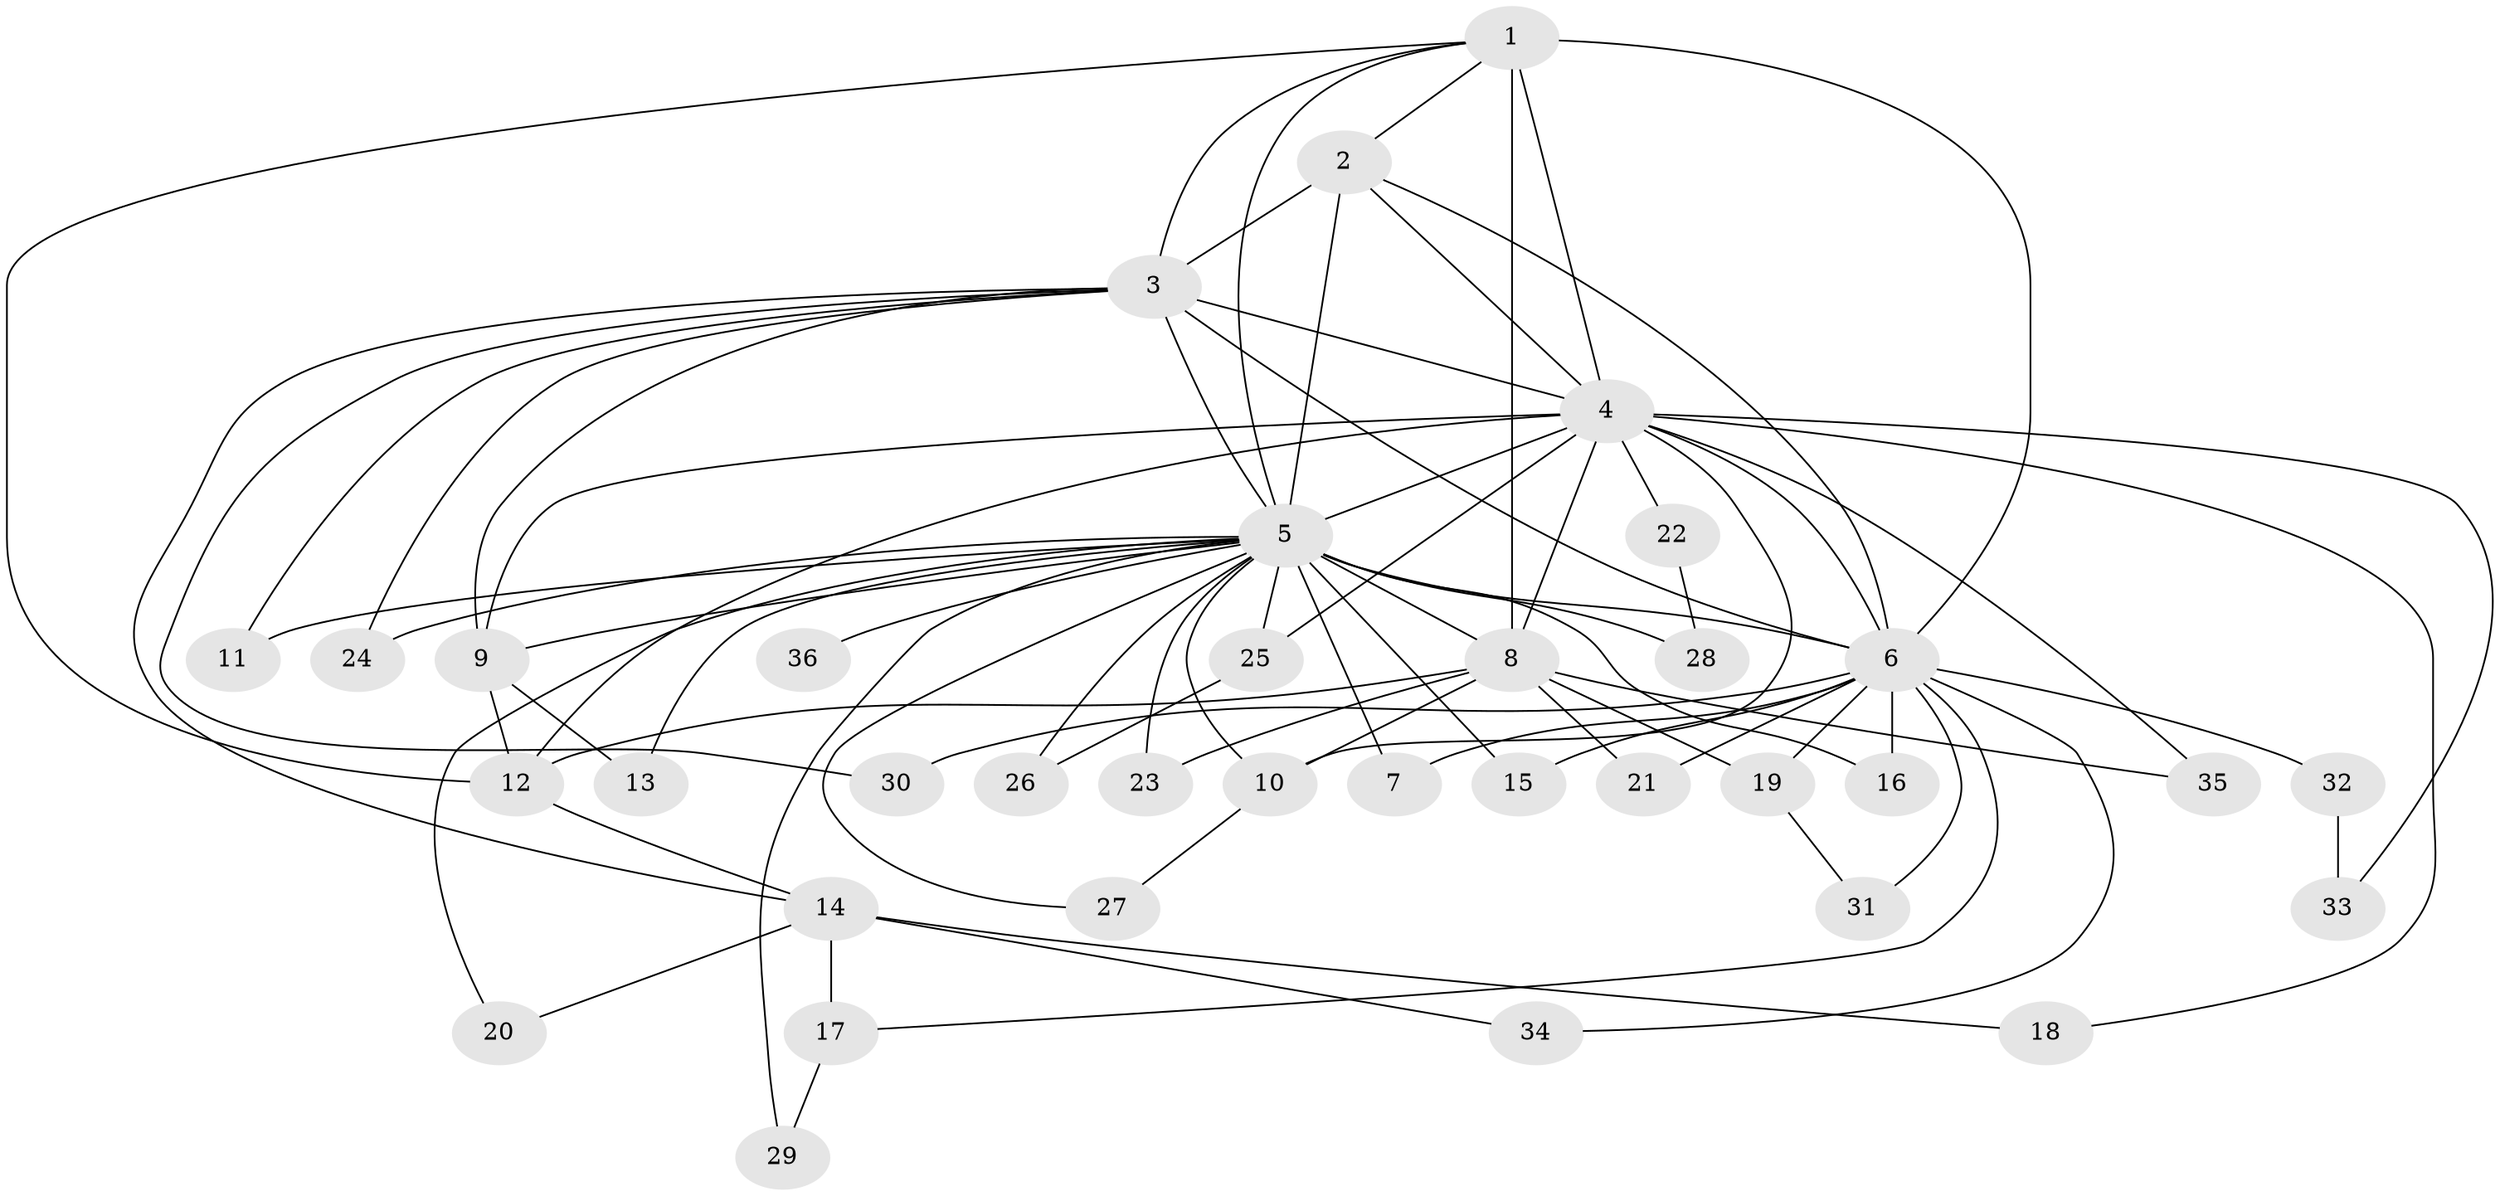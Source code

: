 // original degree distribution, {23: 0.014084507042253521, 25: 0.014084507042253521, 13: 0.014084507042253521, 16: 0.028169014084507043, 20: 0.014084507042253521, 12: 0.014084507042253521, 14: 0.028169014084507043, 24: 0.014084507042253521, 2: 0.5352112676056338, 4: 0.04225352112676056, 3: 0.22535211267605634, 5: 0.04225352112676056, 6: 0.014084507042253521}
// Generated by graph-tools (version 1.1) at 2025/34/03/09/25 02:34:40]
// undirected, 36 vertices, 77 edges
graph export_dot {
graph [start="1"]
  node [color=gray90,style=filled];
  1;
  2;
  3;
  4;
  5;
  6;
  7;
  8;
  9;
  10;
  11;
  12;
  13;
  14;
  15;
  16;
  17;
  18;
  19;
  20;
  21;
  22;
  23;
  24;
  25;
  26;
  27;
  28;
  29;
  30;
  31;
  32;
  33;
  34;
  35;
  36;
  1 -- 2 [weight=2.0];
  1 -- 3 [weight=3.0];
  1 -- 4 [weight=2.0];
  1 -- 5 [weight=5.0];
  1 -- 6 [weight=1.0];
  1 -- 8 [weight=9.0];
  1 -- 12 [weight=1.0];
  2 -- 3 [weight=4.0];
  2 -- 4 [weight=4.0];
  2 -- 5 [weight=20.0];
  2 -- 6 [weight=3.0];
  3 -- 4 [weight=4.0];
  3 -- 5 [weight=6.0];
  3 -- 6 [weight=2.0];
  3 -- 9 [weight=1.0];
  3 -- 11 [weight=1.0];
  3 -- 14 [weight=1.0];
  3 -- 24 [weight=1.0];
  3 -- 30 [weight=1.0];
  4 -- 5 [weight=6.0];
  4 -- 6 [weight=2.0];
  4 -- 8 [weight=3.0];
  4 -- 9 [weight=1.0];
  4 -- 10 [weight=1.0];
  4 -- 12 [weight=1.0];
  4 -- 18 [weight=1.0];
  4 -- 22 [weight=1.0];
  4 -- 25 [weight=1.0];
  4 -- 33 [weight=1.0];
  4 -- 35 [weight=1.0];
  5 -- 6 [weight=5.0];
  5 -- 7 [weight=1.0];
  5 -- 8 [weight=1.0];
  5 -- 9 [weight=1.0];
  5 -- 10 [weight=2.0];
  5 -- 11 [weight=1.0];
  5 -- 13 [weight=1.0];
  5 -- 15 [weight=1.0];
  5 -- 16 [weight=1.0];
  5 -- 20 [weight=1.0];
  5 -- 23 [weight=1.0];
  5 -- 24 [weight=1.0];
  5 -- 25 [weight=1.0];
  5 -- 26 [weight=1.0];
  5 -- 27 [weight=1.0];
  5 -- 28 [weight=1.0];
  5 -- 29 [weight=1.0];
  5 -- 36 [weight=2.0];
  6 -- 7 [weight=1.0];
  6 -- 15 [weight=1.0];
  6 -- 16 [weight=1.0];
  6 -- 17 [weight=1.0];
  6 -- 19 [weight=1.0];
  6 -- 21 [weight=1.0];
  6 -- 30 [weight=1.0];
  6 -- 31 [weight=1.0];
  6 -- 32 [weight=1.0];
  6 -- 34 [weight=1.0];
  8 -- 10 [weight=1.0];
  8 -- 12 [weight=1.0];
  8 -- 19 [weight=1.0];
  8 -- 21 [weight=2.0];
  8 -- 23 [weight=1.0];
  8 -- 35 [weight=1.0];
  9 -- 12 [weight=1.0];
  9 -- 13 [weight=1.0];
  10 -- 27 [weight=1.0];
  12 -- 14 [weight=1.0];
  14 -- 17 [weight=1.0];
  14 -- 18 [weight=1.0];
  14 -- 20 [weight=1.0];
  14 -- 34 [weight=1.0];
  17 -- 29 [weight=1.0];
  19 -- 31 [weight=1.0];
  22 -- 28 [weight=1.0];
  25 -- 26 [weight=1.0];
  32 -- 33 [weight=1.0];
}
